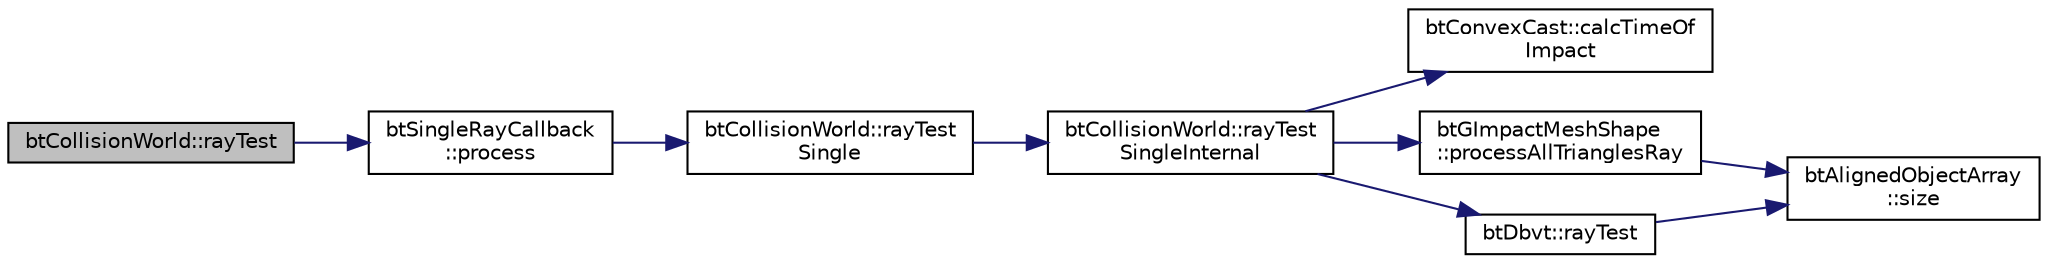 digraph "btCollisionWorld::rayTest"
{
  edge [fontname="Helvetica",fontsize="10",labelfontname="Helvetica",labelfontsize="10"];
  node [fontname="Helvetica",fontsize="10",shape=record];
  rankdir="LR";
  Node1 [label="btCollisionWorld::rayTest",height=0.2,width=0.4,color="black", fillcolor="grey75", style="filled", fontcolor="black"];
  Node1 -> Node2 [color="midnightblue",fontsize="10",style="solid",fontname="Helvetica"];
  Node2 [label="btSingleRayCallback\l::process",height=0.2,width=0.4,color="black", fillcolor="white", style="filled",URL="$structbt_single_ray_callback.html#a4e0dc3a4a2d92c6a838895c9add2a5c2"];
  Node2 -> Node3 [color="midnightblue",fontsize="10",style="solid",fontname="Helvetica"];
  Node3 [label="btCollisionWorld::rayTest\lSingle",height=0.2,width=0.4,color="black", fillcolor="white", style="filled",URL="$classbt_collision_world.html#aca2a9413508b4a2449fe83ff93ea564e"];
  Node3 -> Node4 [color="midnightblue",fontsize="10",style="solid",fontname="Helvetica"];
  Node4 [label="btCollisionWorld::rayTest\lSingleInternal",height=0.2,width=0.4,color="black", fillcolor="white", style="filled",URL="$classbt_collision_world.html#a84bbeea09de9dc5c68e49826e58f7114"];
  Node4 -> Node5 [color="midnightblue",fontsize="10",style="solid",fontname="Helvetica"];
  Node5 [label="btConvexCast::calcTimeOf\lImpact",height=0.2,width=0.4,color="black", fillcolor="white", style="filled",URL="$classbt_convex_cast.html#abaf0f25a8cccfcafdaabada83c8d2bfb",tooltip="cast a convex against another convex object "];
  Node4 -> Node6 [color="midnightblue",fontsize="10",style="solid",fontname="Helvetica"];
  Node6 [label="btGImpactMeshShape\l::processAllTrianglesRay",height=0.2,width=0.4,color="black", fillcolor="white", style="filled",URL="$classbt_g_impact_mesh_shape.html#a80b60d4ca87b2739b2389258e901900d",tooltip="Function for retrieve triangles. "];
  Node6 -> Node7 [color="midnightblue",fontsize="10",style="solid",fontname="Helvetica"];
  Node7 [label="btAlignedObjectArray\l::size",height=0.2,width=0.4,color="black", fillcolor="white", style="filled",URL="$classbt_aligned_object_array.html#a6bdd14c7599ecb95e8d83dd5a715f9b7",tooltip="return the number of elements in the array "];
  Node4 -> Node8 [color="midnightblue",fontsize="10",style="solid",fontname="Helvetica"];
  Node8 [label="btDbvt::rayTest",height=0.2,width=0.4,color="black", fillcolor="white", style="filled",URL="$structbt_dbvt.html#a8e316ee3bc9bd7b7354086c0c558cfb5"];
  Node8 -> Node7 [color="midnightblue",fontsize="10",style="solid",fontname="Helvetica"];
}
